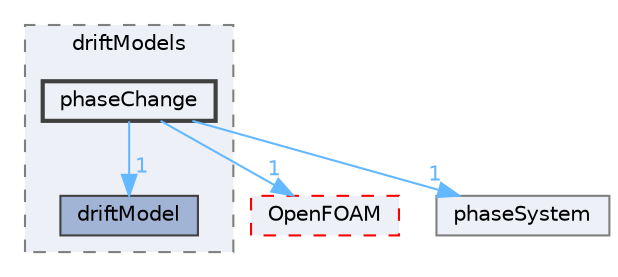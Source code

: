 digraph "src/phaseSystemModels/reactingEuler/multiphaseSystem/populationBalanceModel/driftModels/phaseChange"
{
 // LATEX_PDF_SIZE
  bgcolor="transparent";
  edge [fontname=Helvetica,fontsize=10,labelfontname=Helvetica,labelfontsize=10];
  node [fontname=Helvetica,fontsize=10,shape=box,height=0.2,width=0.4];
  compound=true
  subgraph clusterdir_5b72ec1fb972a9df4a4528917bab9b70 {
    graph [ bgcolor="#edf0f7", pencolor="grey50", label="driftModels", fontname=Helvetica,fontsize=10 style="filled,dashed", URL="dir_5b72ec1fb972a9df4a4528917bab9b70.html",tooltip=""]
  dir_a7ccdac76ba0747c01f6f1ba9275ad03 [label="driftModel", fillcolor="#a2b4d6", color="grey25", style="filled", URL="dir_a7ccdac76ba0747c01f6f1ba9275ad03.html",tooltip=""];
  dir_52bbebd770d10e8ba9207df9b4f48668 [label="phaseChange", fillcolor="#edf0f7", color="grey25", style="filled,bold", URL="dir_52bbebd770d10e8ba9207df9b4f48668.html",tooltip=""];
  }
  dir_c5473ff19b20e6ec4dfe5c310b3778a8 [label="OpenFOAM", fillcolor="#edf0f7", color="red", style="filled,dashed", URL="dir_c5473ff19b20e6ec4dfe5c310b3778a8.html",tooltip=""];
  dir_dfe19b54a98af0254be9d6c989217747 [label="phaseSystem", fillcolor="#edf0f7", color="grey50", style="filled", URL="dir_dfe19b54a98af0254be9d6c989217747.html",tooltip=""];
  dir_52bbebd770d10e8ba9207df9b4f48668->dir_a7ccdac76ba0747c01f6f1ba9275ad03 [headlabel="1", labeldistance=1.5 headhref="dir_002873_001049.html" href="dir_002873_001049.html" color="steelblue1" fontcolor="steelblue1"];
  dir_52bbebd770d10e8ba9207df9b4f48668->dir_c5473ff19b20e6ec4dfe5c310b3778a8 [headlabel="1", labeldistance=1.5 headhref="dir_002873_002695.html" href="dir_002873_002695.html" color="steelblue1" fontcolor="steelblue1"];
  dir_52bbebd770d10e8ba9207df9b4f48668->dir_dfe19b54a98af0254be9d6c989217747 [headlabel="1", labeldistance=1.5 headhref="dir_002873_002906.html" href="dir_002873_002906.html" color="steelblue1" fontcolor="steelblue1"];
}
